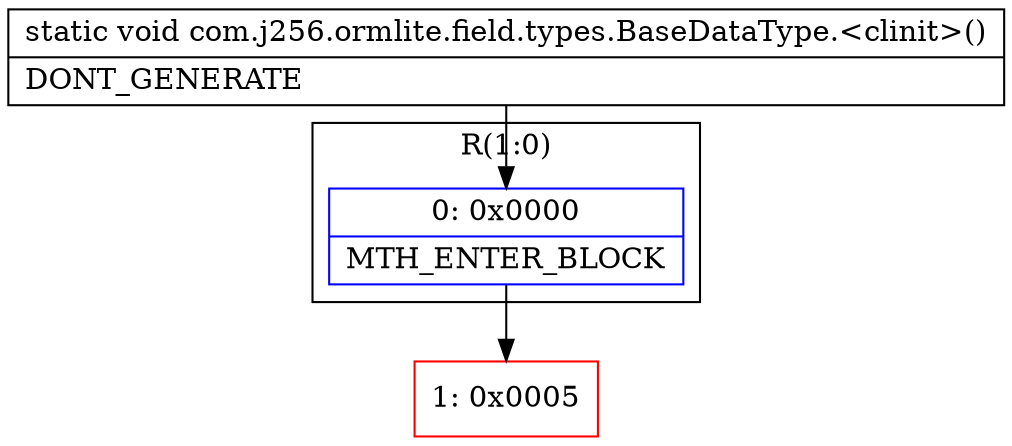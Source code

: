 digraph "CFG forcom.j256.ormlite.field.types.BaseDataType.\<clinit\>()V" {
subgraph cluster_Region_86990296 {
label = "R(1:0)";
node [shape=record,color=blue];
Node_0 [shape=record,label="{0\:\ 0x0000|MTH_ENTER_BLOCK\l}"];
}
Node_1 [shape=record,color=red,label="{1\:\ 0x0005}"];
MethodNode[shape=record,label="{static void com.j256.ormlite.field.types.BaseDataType.\<clinit\>()  | DONT_GENERATE\l}"];
MethodNode -> Node_0;
Node_0 -> Node_1;
}

